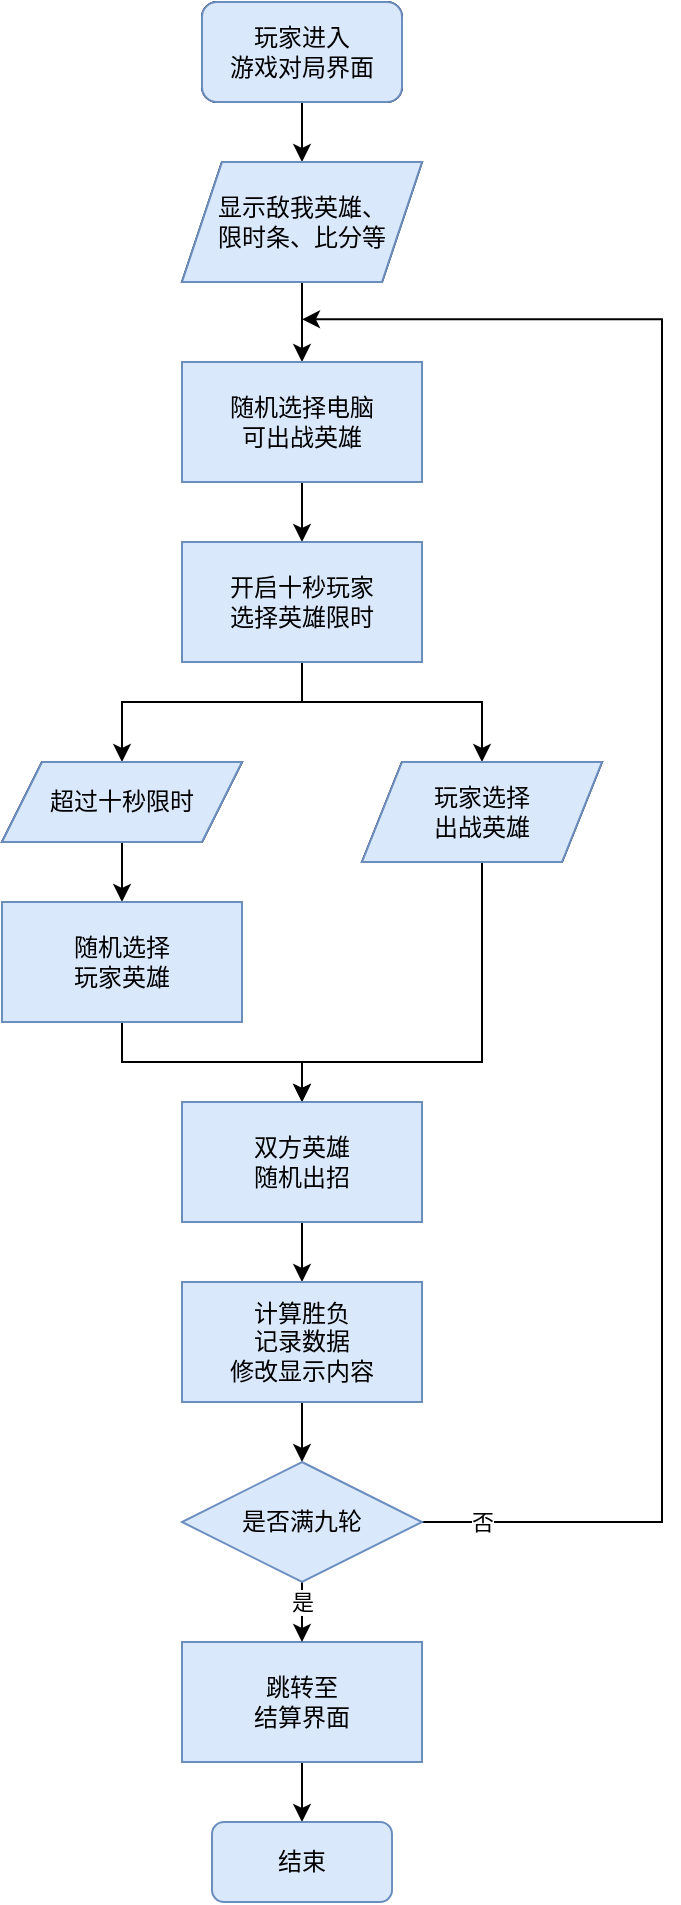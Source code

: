 <mxfile version="20.5.1" type="github">
  <diagram id="C5RBs43oDa-KdzZeNtuy" name="Page-1">
    <mxGraphModel dx="1008" dy="618" grid="1" gridSize="10" guides="1" tooltips="1" connect="1" arrows="1" fold="1" page="1" pageScale="1" pageWidth="827" pageHeight="1169" math="0" shadow="0">
      <root>
        <mxCell id="WIyWlLk6GJQsqaUBKTNV-0" />
        <mxCell id="WIyWlLk6GJQsqaUBKTNV-1" parent="WIyWlLk6GJQsqaUBKTNV-0" />
        <mxCell id="cxiE2w6JFYi6kN7lGhnq-0" style="edgeStyle=orthogonalEdgeStyle;rounded=0;orthogonalLoop=1;jettySize=auto;html=1;" edge="1" parent="WIyWlLk6GJQsqaUBKTNV-1" source="cxiE2w6JFYi6kN7lGhnq-1" target="cxiE2w6JFYi6kN7lGhnq-3">
          <mxGeometry relative="1" as="geometry" />
        </mxCell>
        <mxCell id="cxiE2w6JFYi6kN7lGhnq-1" value="玩家进入&lt;br&gt;英雄选择界面" style="rounded=1;whiteSpace=wrap;html=1;" vertex="1" parent="WIyWlLk6GJQsqaUBKTNV-1">
          <mxGeometry x="260" y="110" width="100" height="50" as="geometry" />
        </mxCell>
        <mxCell id="cxiE2w6JFYi6kN7lGhnq-3" value="显示15个英雄&lt;br&gt;选择按钮" style="shape=parallelogram;perimeter=parallelogramPerimeter;whiteSpace=wrap;html=1;fixedSize=1;" vertex="1" parent="WIyWlLk6GJQsqaUBKTNV-1">
          <mxGeometry x="250" y="190" width="120" height="60" as="geometry" />
        </mxCell>
        <mxCell id="cxiE2w6JFYi6kN7lGhnq-14" style="edgeStyle=elbowEdgeStyle;rounded=0;orthogonalLoop=1;jettySize=auto;html=1;entryX=0.5;entryY=0;entryDx=0;entryDy=0;" edge="1" parent="WIyWlLk6GJQsqaUBKTNV-1" source="cxiE2w6JFYi6kN7lGhnq-15" target="cxiE2w6JFYi6kN7lGhnq-16">
          <mxGeometry relative="1" as="geometry" />
        </mxCell>
        <mxCell id="cxiE2w6JFYi6kN7lGhnq-15" value="跳转至&lt;br&gt;结算界面" style="rounded=0;whiteSpace=wrap;html=1;fillColor=#dae8fc;strokeColor=#6c8ebf;" vertex="1" parent="WIyWlLk6GJQsqaUBKTNV-1">
          <mxGeometry x="250" y="930" width="120" height="60" as="geometry" />
        </mxCell>
        <mxCell id="cxiE2w6JFYi6kN7lGhnq-16" value="结束" style="rounded=1;whiteSpace=wrap;html=1;fillColor=#dae8fc;strokeColor=#6c8ebf;" vertex="1" parent="WIyWlLk6GJQsqaUBKTNV-1">
          <mxGeometry x="265" y="1020" width="90" height="40" as="geometry" />
        </mxCell>
        <mxCell id="cxiE2w6JFYi6kN7lGhnq-32" value="玩家进入&lt;br&gt;游戏对局界面" style="rounded=1;whiteSpace=wrap;html=1;fillColor=#dae8fc;strokeColor=#6c8ebf;" vertex="1" parent="WIyWlLk6GJQsqaUBKTNV-1">
          <mxGeometry x="260" y="110" width="100" height="50" as="geometry" />
        </mxCell>
        <mxCell id="cxiE2w6JFYi6kN7lGhnq-49" style="edgeStyle=orthogonalEdgeStyle;rounded=0;orthogonalLoop=1;jettySize=auto;html=1;entryX=0.5;entryY=0;entryDx=0;entryDy=0;" edge="1" parent="WIyWlLk6GJQsqaUBKTNV-1" source="cxiE2w6JFYi6kN7lGhnq-33" target="cxiE2w6JFYi6kN7lGhnq-34">
          <mxGeometry relative="1" as="geometry" />
        </mxCell>
        <mxCell id="cxiE2w6JFYi6kN7lGhnq-33" value="显示敌我英雄、&lt;br&gt;限时条、比分等" style="shape=parallelogram;perimeter=parallelogramPerimeter;whiteSpace=wrap;html=1;fixedSize=1;fillColor=#dae8fc;strokeColor=#6c8ebf;" vertex="1" parent="WIyWlLk6GJQsqaUBKTNV-1">
          <mxGeometry x="250" y="190" width="120" height="60" as="geometry" />
        </mxCell>
        <mxCell id="cxiE2w6JFYi6kN7lGhnq-50" style="edgeStyle=orthogonalEdgeStyle;rounded=0;orthogonalLoop=1;jettySize=auto;html=1;entryX=0.5;entryY=0;entryDx=0;entryDy=0;" edge="1" parent="WIyWlLk6GJQsqaUBKTNV-1" source="cxiE2w6JFYi6kN7lGhnq-34" target="cxiE2w6JFYi6kN7lGhnq-38">
          <mxGeometry relative="1" as="geometry" />
        </mxCell>
        <mxCell id="cxiE2w6JFYi6kN7lGhnq-34" value="随机选择电脑&lt;br&gt;可出战英雄" style="rounded=0;whiteSpace=wrap;html=1;" vertex="1" parent="WIyWlLk6GJQsqaUBKTNV-1">
          <mxGeometry x="250" y="290" width="120" height="60" as="geometry" />
        </mxCell>
        <mxCell id="cxiE2w6JFYi6kN7lGhnq-48" style="edgeStyle=orthogonalEdgeStyle;rounded=0;orthogonalLoop=1;jettySize=auto;html=1;entryX=0.5;entryY=0;entryDx=0;entryDy=0;" edge="1" parent="WIyWlLk6GJQsqaUBKTNV-1" source="cxiE2w6JFYi6kN7lGhnq-36" target="cxiE2w6JFYi6kN7lGhnq-44">
          <mxGeometry relative="1" as="geometry">
            <Array as="points">
              <mxPoint x="400" y="640" />
              <mxPoint x="310" y="640" />
            </Array>
          </mxGeometry>
        </mxCell>
        <mxCell id="cxiE2w6JFYi6kN7lGhnq-36" value="玩家选择&lt;br&gt;出战英雄" style="shape=parallelogram;perimeter=parallelogramPerimeter;whiteSpace=wrap;html=1;fixedSize=1;" vertex="1" parent="WIyWlLk6GJQsqaUBKTNV-1">
          <mxGeometry x="340" y="490" width="120" height="50" as="geometry" />
        </mxCell>
        <mxCell id="cxiE2w6JFYi6kN7lGhnq-45" style="edgeStyle=orthogonalEdgeStyle;rounded=0;orthogonalLoop=1;jettySize=auto;html=1;entryX=0.5;entryY=0;entryDx=0;entryDy=0;" edge="1" parent="WIyWlLk6GJQsqaUBKTNV-1" source="cxiE2w6JFYi6kN7lGhnq-37" target="cxiE2w6JFYi6kN7lGhnq-44">
          <mxGeometry relative="1" as="geometry">
            <Array as="points">
              <mxPoint x="220" y="640" />
              <mxPoint x="310" y="640" />
            </Array>
          </mxGeometry>
        </mxCell>
        <mxCell id="cxiE2w6JFYi6kN7lGhnq-37" value="随机选择&lt;br&gt;玩家英雄" style="rounded=0;whiteSpace=wrap;html=1;" vertex="1" parent="WIyWlLk6GJQsqaUBKTNV-1">
          <mxGeometry x="160" y="560" width="120" height="60" as="geometry" />
        </mxCell>
        <mxCell id="cxiE2w6JFYi6kN7lGhnq-41" style="edgeStyle=orthogonalEdgeStyle;rounded=0;orthogonalLoop=1;jettySize=auto;html=1;entryX=0.5;entryY=0;entryDx=0;entryDy=0;" edge="1" parent="WIyWlLk6GJQsqaUBKTNV-1" source="cxiE2w6JFYi6kN7lGhnq-38" target="cxiE2w6JFYi6kN7lGhnq-40">
          <mxGeometry relative="1" as="geometry">
            <Array as="points">
              <mxPoint x="310" y="460" />
              <mxPoint x="220" y="460" />
            </Array>
          </mxGeometry>
        </mxCell>
        <mxCell id="cxiE2w6JFYi6kN7lGhnq-42" style="edgeStyle=orthogonalEdgeStyle;rounded=0;orthogonalLoop=1;jettySize=auto;html=1;entryX=0.5;entryY=0;entryDx=0;entryDy=0;" edge="1" parent="WIyWlLk6GJQsqaUBKTNV-1" source="cxiE2w6JFYi6kN7lGhnq-38" target="cxiE2w6JFYi6kN7lGhnq-36">
          <mxGeometry relative="1" as="geometry">
            <Array as="points">
              <mxPoint x="310" y="460" />
              <mxPoint x="400" y="460" />
            </Array>
          </mxGeometry>
        </mxCell>
        <mxCell id="cxiE2w6JFYi6kN7lGhnq-38" value="开启十秒玩家&lt;br&gt;选择英雄限时" style="rounded=0;whiteSpace=wrap;html=1;" vertex="1" parent="WIyWlLk6GJQsqaUBKTNV-1">
          <mxGeometry x="250" y="380" width="120" height="60" as="geometry" />
        </mxCell>
        <mxCell id="cxiE2w6JFYi6kN7lGhnq-43" style="edgeStyle=orthogonalEdgeStyle;rounded=0;orthogonalLoop=1;jettySize=auto;html=1;exitX=0.5;exitY=1;exitDx=0;exitDy=0;entryX=0.5;entryY=0;entryDx=0;entryDy=0;" edge="1" parent="WIyWlLk6GJQsqaUBKTNV-1" source="cxiE2w6JFYi6kN7lGhnq-40">
          <mxGeometry relative="1" as="geometry">
            <mxPoint x="220" y="560" as="targetPoint" />
          </mxGeometry>
        </mxCell>
        <mxCell id="cxiE2w6JFYi6kN7lGhnq-40" value="超过十秒限时" style="shape=parallelogram;perimeter=parallelogramPerimeter;whiteSpace=wrap;html=1;fixedSize=1;" vertex="1" parent="WIyWlLk6GJQsqaUBKTNV-1">
          <mxGeometry x="160" y="490" width="120" height="40" as="geometry" />
        </mxCell>
        <mxCell id="cxiE2w6JFYi6kN7lGhnq-55" style="edgeStyle=orthogonalEdgeStyle;rounded=0;orthogonalLoop=1;jettySize=auto;html=1;entryX=0.5;entryY=0;entryDx=0;entryDy=0;" edge="1" parent="WIyWlLk6GJQsqaUBKTNV-1" source="cxiE2w6JFYi6kN7lGhnq-44" target="cxiE2w6JFYi6kN7lGhnq-51">
          <mxGeometry relative="1" as="geometry" />
        </mxCell>
        <mxCell id="cxiE2w6JFYi6kN7lGhnq-44" value="双方英雄&lt;br&gt;随机出招" style="rounded=0;whiteSpace=wrap;html=1;" vertex="1" parent="WIyWlLk6GJQsqaUBKTNV-1">
          <mxGeometry x="250" y="660" width="120" height="60" as="geometry" />
        </mxCell>
        <mxCell id="cxiE2w6JFYi6kN7lGhnq-56" style="edgeStyle=orthogonalEdgeStyle;rounded=0;orthogonalLoop=1;jettySize=auto;html=1;entryX=0.5;entryY=0;entryDx=0;entryDy=0;" edge="1" parent="WIyWlLk6GJQsqaUBKTNV-1" source="cxiE2w6JFYi6kN7lGhnq-51" target="cxiE2w6JFYi6kN7lGhnq-54">
          <mxGeometry relative="1" as="geometry" />
        </mxCell>
        <mxCell id="cxiE2w6JFYi6kN7lGhnq-51" value="计算胜负&lt;br&gt;记录数据&lt;br&gt;修改显示内容" style="rounded=0;whiteSpace=wrap;html=1;fillColor=#dae8fc;strokeColor=#6c8ebf;" vertex="1" parent="WIyWlLk6GJQsqaUBKTNV-1">
          <mxGeometry x="250" y="750" width="120" height="60" as="geometry" />
        </mxCell>
        <mxCell id="cxiE2w6JFYi6kN7lGhnq-57" style="edgeStyle=orthogonalEdgeStyle;rounded=0;orthogonalLoop=1;jettySize=auto;html=1;entryX=0.5;entryY=0;entryDx=0;entryDy=0;" edge="1" parent="WIyWlLk6GJQsqaUBKTNV-1" source="cxiE2w6JFYi6kN7lGhnq-54" target="cxiE2w6JFYi6kN7lGhnq-15">
          <mxGeometry relative="1" as="geometry" />
        </mxCell>
        <mxCell id="cxiE2w6JFYi6kN7lGhnq-59" style="edgeStyle=elbowEdgeStyle;rounded=0;orthogonalLoop=1;jettySize=auto;html=1;" edge="1" parent="WIyWlLk6GJQsqaUBKTNV-1" source="cxiE2w6JFYi6kN7lGhnq-54">
          <mxGeometry relative="1" as="geometry">
            <mxPoint x="310" y="268.667" as="targetPoint" />
            <Array as="points">
              <mxPoint x="490" y="490" />
              <mxPoint x="510" y="490" />
            </Array>
          </mxGeometry>
        </mxCell>
        <mxCell id="cxiE2w6JFYi6kN7lGhnq-54" value="是否满九轮" style="rhombus;whiteSpace=wrap;html=1;fillColor=#dae8fc;strokeColor=#6c8ebf;" vertex="1" parent="WIyWlLk6GJQsqaUBKTNV-1">
          <mxGeometry x="250" y="840" width="120" height="60" as="geometry" />
        </mxCell>
        <mxCell id="cxiE2w6JFYi6kN7lGhnq-69" value="否" style="edgeLabel;resizable=0;html=1;align=center;verticalAlign=middle;" connectable="0" vertex="1" parent="WIyWlLk6GJQsqaUBKTNV-1">
          <mxGeometry x="400" y="870" as="geometry" />
        </mxCell>
        <mxCell id="cxiE2w6JFYi6kN7lGhnq-70" value="随机选择电脑&lt;br&gt;可出战英雄" style="rounded=0;whiteSpace=wrap;html=1;fillColor=#dae8fc;strokeColor=#6c8ebf;" vertex="1" parent="WIyWlLk6GJQsqaUBKTNV-1">
          <mxGeometry x="250" y="290" width="120" height="60" as="geometry" />
        </mxCell>
        <mxCell id="cxiE2w6JFYi6kN7lGhnq-71" value="开启十秒玩家&lt;br&gt;选择英雄限时" style="rounded=0;whiteSpace=wrap;html=1;fillColor=#dae8fc;strokeColor=#6c8ebf;" vertex="1" parent="WIyWlLk6GJQsqaUBKTNV-1">
          <mxGeometry x="250" y="380" width="120" height="60" as="geometry" />
        </mxCell>
        <mxCell id="cxiE2w6JFYi6kN7lGhnq-72" value="超过十秒限时" style="shape=parallelogram;perimeter=parallelogramPerimeter;whiteSpace=wrap;html=1;fixedSize=1;fillColor=#dae8fc;strokeColor=#6c8ebf;" vertex="1" parent="WIyWlLk6GJQsqaUBKTNV-1">
          <mxGeometry x="160" y="490" width="120" height="40" as="geometry" />
        </mxCell>
        <mxCell id="cxiE2w6JFYi6kN7lGhnq-73" value="随机选择&lt;br&gt;玩家英雄" style="rounded=0;whiteSpace=wrap;html=1;fillColor=#dae8fc;strokeColor=#6c8ebf;" vertex="1" parent="WIyWlLk6GJQsqaUBKTNV-1">
          <mxGeometry x="160" y="560" width="120" height="60" as="geometry" />
        </mxCell>
        <mxCell id="cxiE2w6JFYi6kN7lGhnq-74" value="玩家选择&lt;br&gt;出战英雄" style="shape=parallelogram;perimeter=parallelogramPerimeter;whiteSpace=wrap;html=1;fixedSize=1;fillColor=#dae8fc;strokeColor=#6c8ebf;" vertex="1" parent="WIyWlLk6GJQsqaUBKTNV-1">
          <mxGeometry x="340" y="490" width="120" height="50" as="geometry" />
        </mxCell>
        <mxCell id="cxiE2w6JFYi6kN7lGhnq-75" value="双方英雄&lt;br&gt;随机出招" style="rounded=0;whiteSpace=wrap;html=1;fillColor=#dae8fc;strokeColor=#6c8ebf;" vertex="1" parent="WIyWlLk6GJQsqaUBKTNV-1">
          <mxGeometry x="250" y="660" width="120" height="60" as="geometry" />
        </mxCell>
        <mxCell id="cxiE2w6JFYi6kN7lGhnq-79" value="是" style="edgeLabel;resizable=0;html=1;align=center;verticalAlign=middle;" connectable="0" vertex="1" parent="WIyWlLk6GJQsqaUBKTNV-1">
          <mxGeometry x="310" y="910" as="geometry" />
        </mxCell>
      </root>
    </mxGraphModel>
  </diagram>
</mxfile>
